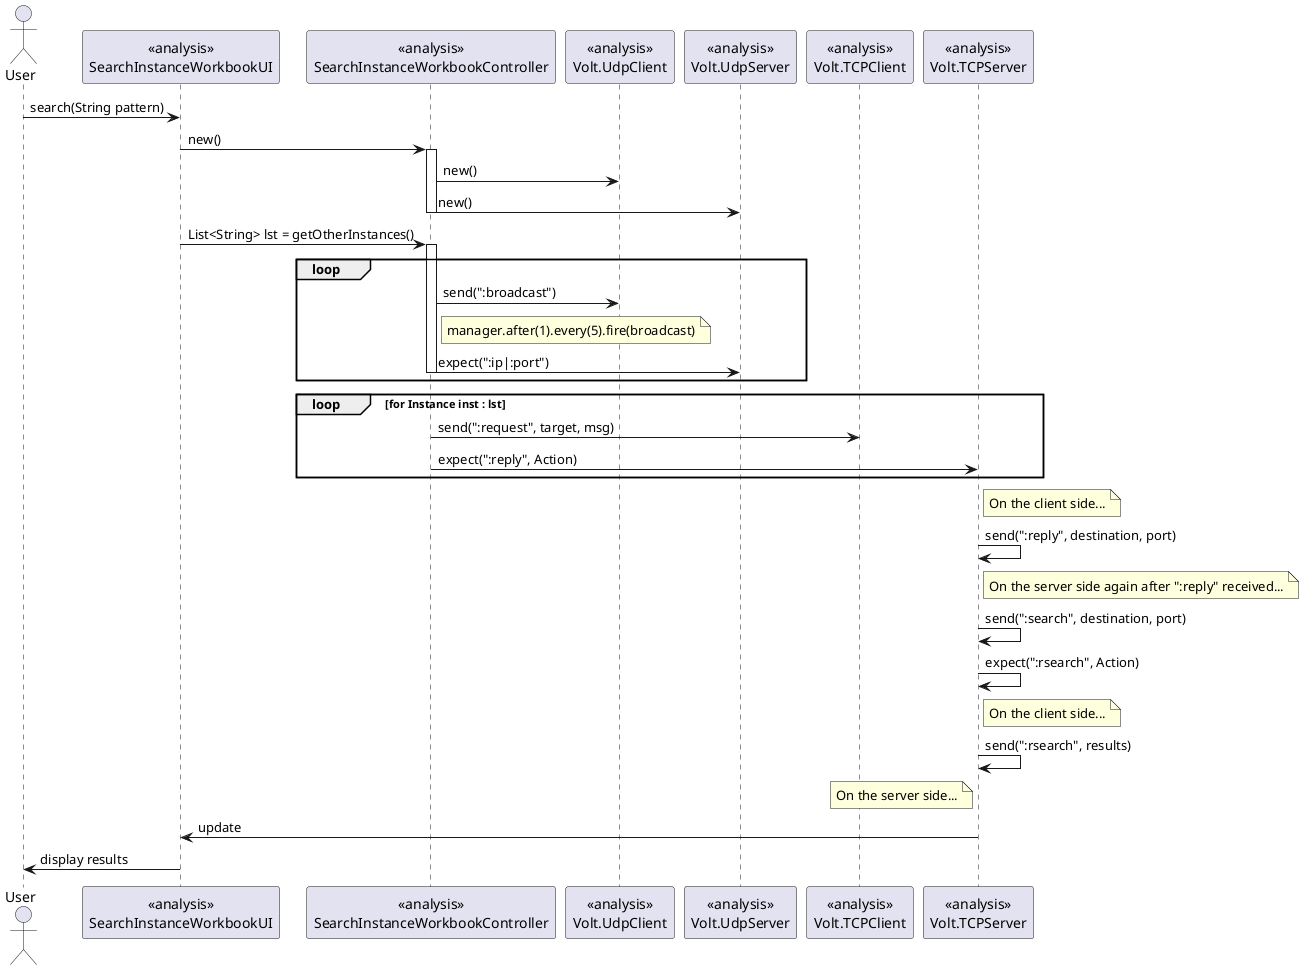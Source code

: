 @startuml doc-files/ipc_03.1_analysis_server_side.png

actor User
participant "<<analysis>>\nSearchInstanceWorkbookUI" as UI
participant "<<analysis>>\nSearchInstanceWorkbookController" as Control
participant "<<analysis>>\nVolt.UdpClient" as UdpClient
participant "<<analysis>>\nVolt.UdpServer" as UdpServer
participant "<<analysis>>\nVolt.TCPClient" as TCPClient
participant "<<analysis>>\nVolt.TCPServer" as TCPServer

User->UI: search(String pattern)
UI->Control: new()

activate Control
Control->UdpClient: new()
Control->UdpServer: new()
deactivate Control
UI->Control: List<String> lst = getOtherInstances()
loop
activate Control
Control->UdpClient: send(":broadcast")
note right of Control: manager.after(1).every(5).fire(broadcast)
Control->UdpServer: expect(":ip|:port")
deactivate Control
end

loop for Instance inst : lst
Control -> TCPClient : send(":request", target, msg)
Control -> TCPServer : expect(":reply", Action)
deactivate Control
deactivate TCPServer
deactivate TCPClient
end

note right of TCPServer: On the client side...
TCPServer -> TCPServer: send(":reply", destination, port)

note right of TCPServer: On the server side again after ":reply" received...
TCPServer -> TCPServer: send(":search", destination, port)
TCPServer -> TCPServer: expect(":rsearch", Action)

note right of TCPServer: On the client side...
TCPServer -> TCPServer: send(":rsearch", results)

note left of TCPServer: On the server side...
TCPServer -> UI: update
deactivate TCPServer
UI -> User : display results

@enduml
